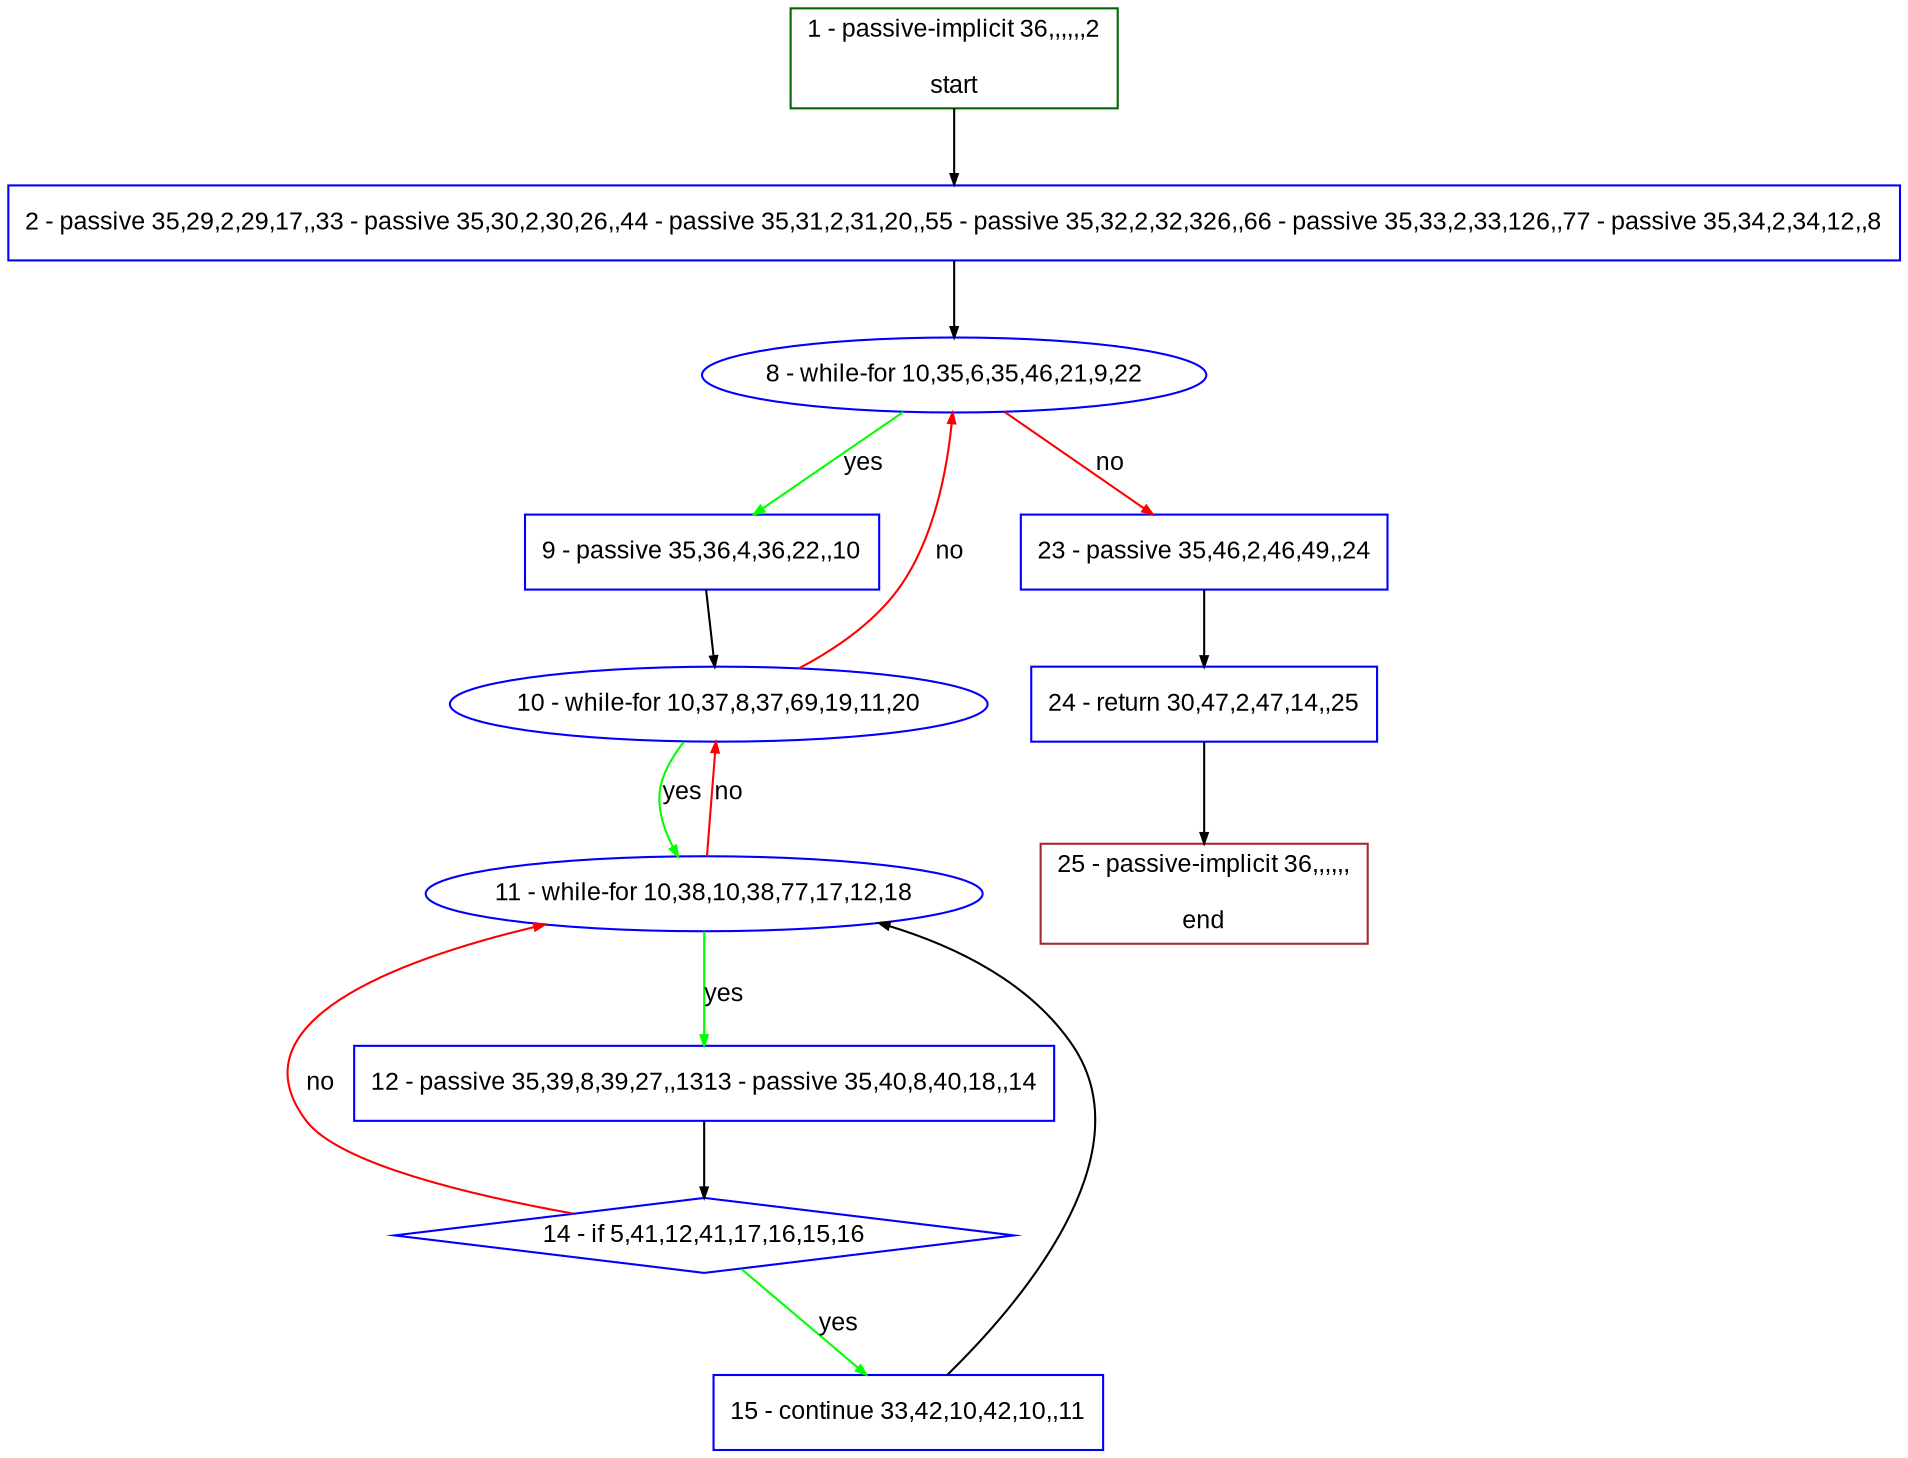 digraph "" {
  graph [pack="true", label="", fontsize="12", packmode="clust", fontname="Arial", fillcolor="#FFFFCC", bgcolor="white", style="rounded,filled", compound="true"];
  node [node_initialized="no", label="", color="grey", fontsize="12", fillcolor="white", fontname="Arial", style="filled", shape="rectangle", compound="true", fixedsize="false"];
  edge [fontcolor="black", arrowhead="normal", arrowtail="none", arrowsize="0.5", ltail="", label="", color="black", fontsize="12", lhead="", fontname="Arial", dir="forward", compound="true"];
  __N1 [label="2 - passive 35,29,2,29,17,,33 - passive 35,30,2,30,26,,44 - passive 35,31,2,31,20,,55 - passive 35,32,2,32,326,,66 - passive 35,33,2,33,126,,77 - passive 35,34,2,34,12,,8", color="#0000ff", fillcolor="#ffffff", style="filled", shape="box"];
  __N2 [label="1 - passive-implicit 36,,,,,,2\n\nstart", color="#006400", fillcolor="#ffffff", style="filled", shape="box"];
  __N3 [label="8 - while-for 10,35,6,35,46,21,9,22", color="#0000ff", fillcolor="#ffffff", style="filled", shape="oval"];
  __N4 [label="9 - passive 35,36,4,36,22,,10", color="#0000ff", fillcolor="#ffffff", style="filled", shape="box"];
  __N5 [label="23 - passive 35,46,2,46,49,,24", color="#0000ff", fillcolor="#ffffff", style="filled", shape="box"];
  __N6 [label="10 - while-for 10,37,8,37,69,19,11,20", color="#0000ff", fillcolor="#ffffff", style="filled", shape="oval"];
  __N7 [label="11 - while-for 10,38,10,38,77,17,12,18", color="#0000ff", fillcolor="#ffffff", style="filled", shape="oval"];
  __N8 [label="12 - passive 35,39,8,39,27,,1313 - passive 35,40,8,40,18,,14", color="#0000ff", fillcolor="#ffffff", style="filled", shape="box"];
  __N9 [label="14 - if 5,41,12,41,17,16,15,16", color="#0000ff", fillcolor="#ffffff", style="filled", shape="diamond"];
  __N10 [label="15 - continue 33,42,10,42,10,,11", color="#0000ff", fillcolor="#ffffff", style="filled", shape="box"];
  __N11 [label="24 - return 30,47,2,47,14,,25", color="#0000ff", fillcolor="#ffffff", style="filled", shape="box"];
  __N12 [label="25 - passive-implicit 36,,,,,,\n\nend", color="#a52a2a", fillcolor="#ffffff", style="filled", shape="box"];
  __N2 -> __N1 [arrowhead="normal", arrowtail="none", color="#000000", label="", dir="forward"];
  __N1 -> __N3 [arrowhead="normal", arrowtail="none", color="#000000", label="", dir="forward"];
  __N3 -> __N4 [arrowhead="normal", arrowtail="none", color="#00ff00", label="yes", dir="forward"];
  __N3 -> __N5 [arrowhead="normal", arrowtail="none", color="#ff0000", label="no", dir="forward"];
  __N4 -> __N6 [arrowhead="normal", arrowtail="none", color="#000000", label="", dir="forward"];
  __N6 -> __N3 [arrowhead="normal", arrowtail="none", color="#ff0000", label="no", dir="forward"];
  __N6 -> __N7 [arrowhead="normal", arrowtail="none", color="#00ff00", label="yes", dir="forward"];
  __N7 -> __N6 [arrowhead="normal", arrowtail="none", color="#ff0000", label="no", dir="forward"];
  __N7 -> __N8 [arrowhead="normal", arrowtail="none", color="#00ff00", label="yes", dir="forward"];
  __N8 -> __N9 [arrowhead="normal", arrowtail="none", color="#000000", label="", dir="forward"];
  __N9 -> __N7 [arrowhead="normal", arrowtail="none", color="#ff0000", label="no", dir="forward"];
  __N9 -> __N10 [arrowhead="normal", arrowtail="none", color="#00ff00", label="yes", dir="forward"];
  __N10 -> __N7 [arrowhead="normal", arrowtail="none", color="#000000", label="", dir="forward"];
  __N5 -> __N11 [arrowhead="normal", arrowtail="none", color="#000000", label="", dir="forward"];
  __N11 -> __N12 [arrowhead="normal", arrowtail="none", color="#000000", label="", dir="forward"];
}
